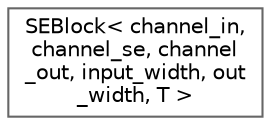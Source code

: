 digraph "Graphical Class Hierarchy"
{
 // LATEX_PDF_SIZE
  bgcolor="transparent";
  edge [fontname=Helvetica,fontsize=10,labelfontname=Helvetica,labelfontsize=10];
  node [fontname=Helvetica,fontsize=10,shape=box,height=0.2,width=0.4];
  rankdir="LR";
  Node0 [id="Node000000",label="SEBlock\< channel_in,\l channel_se, channel\l_out, input_width, out\l_width, T \>",height=0.2,width=0.4,color="grey40", fillcolor="white", style="filled",URL="$class_s_e_block.html",tooltip="SEBlock."];
}
